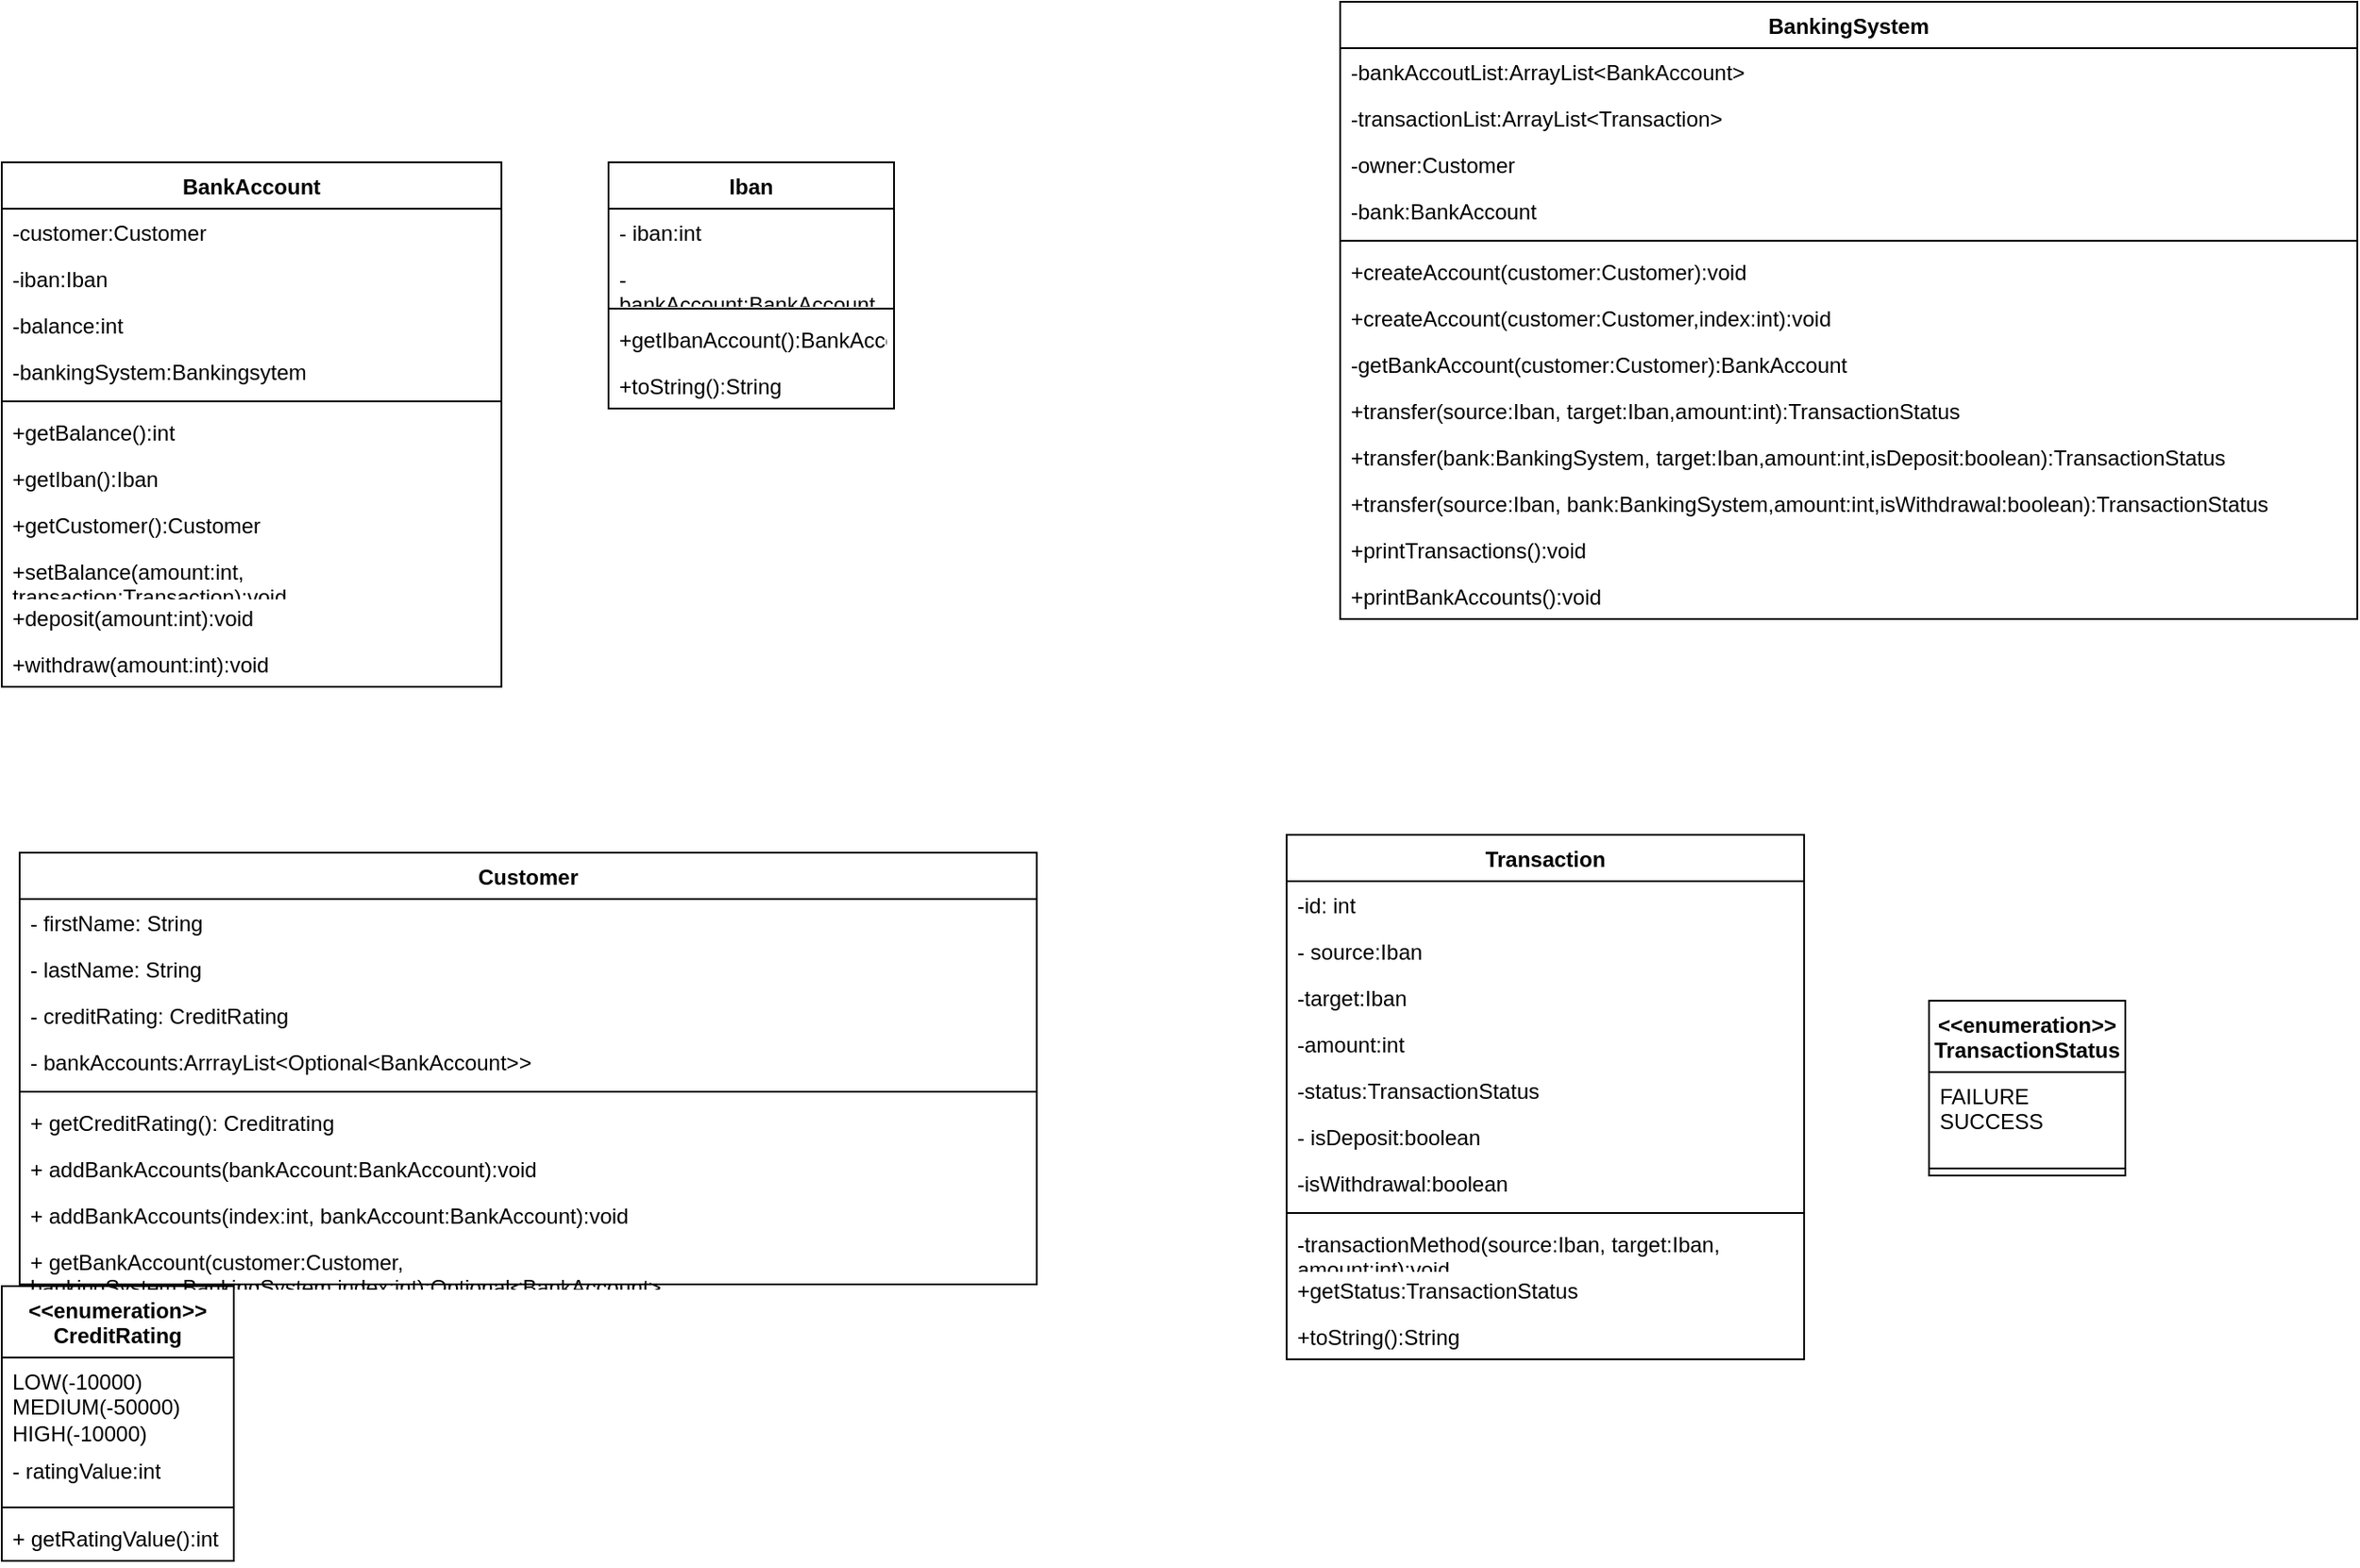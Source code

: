 <mxfile version="24.2.5" type="github">
  <diagram name="Page-1" id="c4acf3e9-155e-7222-9cf6-157b1a14988f">
    <mxGraphModel dx="1472" dy="710" grid="1" gridSize="10" guides="1" tooltips="1" connect="1" arrows="1" fold="1" page="1" pageScale="1" pageWidth="850" pageHeight="1100" background="none" math="0" shadow="0">
      <root>
        <mxCell id="0" />
        <mxCell id="1" parent="0" />
        <mxCell id="sZMMLWBmmRGJno0L5d0l-5" value="BankingSystem" style="swimlane;fontStyle=1;align=center;verticalAlign=top;childLayout=stackLayout;horizontal=1;startSize=26;horizontalStack=0;resizeParent=1;resizeParentMax=0;resizeLast=0;collapsible=1;marginBottom=0;whiteSpace=wrap;html=1;" parent="1" vertex="1">
          <mxGeometry x="800" y="40" width="570" height="346" as="geometry" />
        </mxCell>
        <mxCell id="sZMMLWBmmRGJno0L5d0l-6" value="-bankAccoutList:ArrayList&amp;lt;BankAccount&amp;gt;" style="text;strokeColor=none;fillColor=none;align=left;verticalAlign=top;spacingLeft=4;spacingRight=4;overflow=hidden;rotatable=0;points=[[0,0.5],[1,0.5]];portConstraint=eastwest;whiteSpace=wrap;html=1;" parent="sZMMLWBmmRGJno0L5d0l-5" vertex="1">
          <mxGeometry y="26" width="570" height="26" as="geometry" />
        </mxCell>
        <mxCell id="wk22fEHmPmrBNLuspNeW-15" value="-transactionList:ArrayList&amp;lt;Transaction&amp;gt;" style="text;strokeColor=none;fillColor=none;align=left;verticalAlign=top;spacingLeft=4;spacingRight=4;overflow=hidden;rotatable=0;points=[[0,0.5],[1,0.5]];portConstraint=eastwest;whiteSpace=wrap;html=1;" vertex="1" parent="sZMMLWBmmRGJno0L5d0l-5">
          <mxGeometry y="52" width="570" height="26" as="geometry" />
        </mxCell>
        <mxCell id="wk22fEHmPmrBNLuspNeW-14" value="-owner:Customer" style="text;strokeColor=none;fillColor=none;align=left;verticalAlign=top;spacingLeft=4;spacingRight=4;overflow=hidden;rotatable=0;points=[[0,0.5],[1,0.5]];portConstraint=eastwest;whiteSpace=wrap;html=1;" vertex="1" parent="sZMMLWBmmRGJno0L5d0l-5">
          <mxGeometry y="78" width="570" height="26" as="geometry" />
        </mxCell>
        <mxCell id="wk22fEHmPmrBNLuspNeW-16" value="-bank:BankAccount" style="text;strokeColor=none;fillColor=none;align=left;verticalAlign=top;spacingLeft=4;spacingRight=4;overflow=hidden;rotatable=0;points=[[0,0.5],[1,0.5]];portConstraint=eastwest;whiteSpace=wrap;html=1;" vertex="1" parent="sZMMLWBmmRGJno0L5d0l-5">
          <mxGeometry y="104" width="570" height="26" as="geometry" />
        </mxCell>
        <mxCell id="sZMMLWBmmRGJno0L5d0l-7" value="" style="line;strokeWidth=1;fillColor=none;align=left;verticalAlign=middle;spacingTop=-1;spacingLeft=3;spacingRight=3;rotatable=0;labelPosition=right;points=[];portConstraint=eastwest;strokeColor=inherit;" parent="sZMMLWBmmRGJno0L5d0l-5" vertex="1">
          <mxGeometry y="130" width="570" height="8" as="geometry" />
        </mxCell>
        <mxCell id="sZMMLWBmmRGJno0L5d0l-8" value="+createAccount(customer:Customer):void" style="text;strokeColor=none;fillColor=none;align=left;verticalAlign=top;spacingLeft=4;spacingRight=4;overflow=hidden;rotatable=0;points=[[0,0.5],[1,0.5]];portConstraint=eastwest;whiteSpace=wrap;html=1;" parent="sZMMLWBmmRGJno0L5d0l-5" vertex="1">
          <mxGeometry y="138" width="570" height="26" as="geometry" />
        </mxCell>
        <mxCell id="wk22fEHmPmrBNLuspNeW-73" value="+createAccount(customer:Customer,index:int):void" style="text;strokeColor=none;fillColor=none;align=left;verticalAlign=top;spacingLeft=4;spacingRight=4;overflow=hidden;rotatable=0;points=[[0,0.5],[1,0.5]];portConstraint=eastwest;whiteSpace=wrap;html=1;" vertex="1" parent="sZMMLWBmmRGJno0L5d0l-5">
          <mxGeometry y="164" width="570" height="26" as="geometry" />
        </mxCell>
        <mxCell id="wk22fEHmPmrBNLuspNeW-17" value="-getBankAccount(customer:Customer):BankAccount" style="text;strokeColor=none;fillColor=none;align=left;verticalAlign=top;spacingLeft=4;spacingRight=4;overflow=hidden;rotatable=0;points=[[0,0.5],[1,0.5]];portConstraint=eastwest;whiteSpace=wrap;html=1;" vertex="1" parent="sZMMLWBmmRGJno0L5d0l-5">
          <mxGeometry y="190" width="570" height="26" as="geometry" />
        </mxCell>
        <mxCell id="wk22fEHmPmrBNLuspNeW-18" value="+transfer(source:Iban, target:Iban,amount:int):TransactionStatus" style="text;strokeColor=none;fillColor=none;align=left;verticalAlign=top;spacingLeft=4;spacingRight=4;overflow=hidden;rotatable=0;points=[[0,0.5],[1,0.5]];portConstraint=eastwest;whiteSpace=wrap;html=1;" vertex="1" parent="sZMMLWBmmRGJno0L5d0l-5">
          <mxGeometry y="216" width="570" height="26" as="geometry" />
        </mxCell>
        <mxCell id="wk22fEHmPmrBNLuspNeW-74" value="+transfer(bank:BankingSystem, target:Iban,amount:int,isDeposit:boolean):TransactionStatus" style="text;strokeColor=none;fillColor=none;align=left;verticalAlign=top;spacingLeft=4;spacingRight=4;overflow=hidden;rotatable=0;points=[[0,0.5],[1,0.5]];portConstraint=eastwest;whiteSpace=wrap;html=1;" vertex="1" parent="sZMMLWBmmRGJno0L5d0l-5">
          <mxGeometry y="242" width="570" height="26" as="geometry" />
        </mxCell>
        <mxCell id="wk22fEHmPmrBNLuspNeW-75" value="+transfer(source:Iban, bank:BankingSystem,amount:int,isWithdrawal:boolean):TransactionStatus" style="text;strokeColor=none;fillColor=none;align=left;verticalAlign=top;spacingLeft=4;spacingRight=4;overflow=hidden;rotatable=0;points=[[0,0.5],[1,0.5]];portConstraint=eastwest;whiteSpace=wrap;html=1;" vertex="1" parent="sZMMLWBmmRGJno0L5d0l-5">
          <mxGeometry y="268" width="570" height="26" as="geometry" />
        </mxCell>
        <mxCell id="wk22fEHmPmrBNLuspNeW-19" value="+printTransactions():void" style="text;strokeColor=none;fillColor=none;align=left;verticalAlign=top;spacingLeft=4;spacingRight=4;overflow=hidden;rotatable=0;points=[[0,0.5],[1,0.5]];portConstraint=eastwest;whiteSpace=wrap;html=1;" vertex="1" parent="sZMMLWBmmRGJno0L5d0l-5">
          <mxGeometry y="294" width="570" height="26" as="geometry" />
        </mxCell>
        <mxCell id="wk22fEHmPmrBNLuspNeW-76" value="+printBankAccounts():void" style="text;strokeColor=none;fillColor=none;align=left;verticalAlign=top;spacingLeft=4;spacingRight=4;overflow=hidden;rotatable=0;points=[[0,0.5],[1,0.5]];portConstraint=eastwest;whiteSpace=wrap;html=1;" vertex="1" parent="sZMMLWBmmRGJno0L5d0l-5">
          <mxGeometry y="320" width="570" height="26" as="geometry" />
        </mxCell>
        <mxCell id="wk22fEHmPmrBNLuspNeW-20" value="&lt;div&gt;&amp;lt;&amp;lt;enumeration&amp;gt;&amp;gt;&lt;/div&gt;&lt;div&gt;CreditRating&lt;br&gt;&lt;/div&gt;" style="swimlane;fontStyle=1;align=center;verticalAlign=top;childLayout=stackLayout;horizontal=1;startSize=40;horizontalStack=0;resizeParent=1;resizeParentMax=0;resizeLast=0;collapsible=1;marginBottom=0;whiteSpace=wrap;html=1;" vertex="1" parent="1">
          <mxGeometry x="50" y="760" width="130" height="154" as="geometry" />
        </mxCell>
        <mxCell id="wk22fEHmPmrBNLuspNeW-21" value="&lt;div&gt;LOW(-10000)&lt;/div&gt;&lt;div&gt;MEDIUM(-50000)&lt;/div&gt;&lt;div&gt;HIGH(-10000)&lt;br&gt;&lt;/div&gt;" style="text;strokeColor=none;fillColor=none;align=left;verticalAlign=top;spacingLeft=4;spacingRight=4;overflow=hidden;rotatable=0;points=[[0,0.5],[1,0.5]];portConstraint=eastwest;whiteSpace=wrap;html=1;" vertex="1" parent="wk22fEHmPmrBNLuspNeW-20">
          <mxGeometry y="40" width="130" height="50" as="geometry" />
        </mxCell>
        <mxCell id="wk22fEHmPmrBNLuspNeW-24" value="- ratingValue:int" style="text;strokeColor=none;fillColor=none;align=left;verticalAlign=top;spacingLeft=4;spacingRight=4;overflow=hidden;rotatable=0;points=[[0,0.5],[1,0.5]];portConstraint=eastwest;whiteSpace=wrap;html=1;" vertex="1" parent="wk22fEHmPmrBNLuspNeW-20">
          <mxGeometry y="90" width="130" height="30" as="geometry" />
        </mxCell>
        <mxCell id="wk22fEHmPmrBNLuspNeW-22" value="" style="line;strokeWidth=1;fillColor=none;align=left;verticalAlign=middle;spacingTop=-1;spacingLeft=3;spacingRight=3;rotatable=0;labelPosition=right;points=[];portConstraint=eastwest;strokeColor=inherit;" vertex="1" parent="wk22fEHmPmrBNLuspNeW-20">
          <mxGeometry y="120" width="130" height="8" as="geometry" />
        </mxCell>
        <mxCell id="wk22fEHmPmrBNLuspNeW-23" value="+ getRatingValue():int" style="text;strokeColor=none;fillColor=none;align=left;verticalAlign=top;spacingLeft=4;spacingRight=4;overflow=hidden;rotatable=0;points=[[0,0.5],[1,0.5]];portConstraint=eastwest;whiteSpace=wrap;html=1;" vertex="1" parent="wk22fEHmPmrBNLuspNeW-20">
          <mxGeometry y="128" width="130" height="26" as="geometry" />
        </mxCell>
        <mxCell id="wk22fEHmPmrBNLuspNeW-62" style="edgeStyle=orthogonalEdgeStyle;rounded=0;orthogonalLoop=1;jettySize=auto;html=1;exitX=1;exitY=0.5;exitDx=0;exitDy=0;" edge="1" parent="wk22fEHmPmrBNLuspNeW-20" source="wk22fEHmPmrBNLuspNeW-21" target="wk22fEHmPmrBNLuspNeW-21">
          <mxGeometry relative="1" as="geometry" />
        </mxCell>
        <mxCell id="wk22fEHmPmrBNLuspNeW-25" value="BankAccount" style="swimlane;fontStyle=1;align=center;verticalAlign=top;childLayout=stackLayout;horizontal=1;startSize=26;horizontalStack=0;resizeParent=1;resizeParentMax=0;resizeLast=0;collapsible=1;marginBottom=0;whiteSpace=wrap;html=1;" vertex="1" parent="1">
          <mxGeometry x="50" y="130" width="280" height="294" as="geometry" />
        </mxCell>
        <mxCell id="wk22fEHmPmrBNLuspNeW-26" value="-customer:Customer&lt;span style=&quot;white-space: pre;&quot;&gt;&#x9;&lt;/span&gt;" style="text;strokeColor=none;fillColor=none;align=left;verticalAlign=top;spacingLeft=4;spacingRight=4;overflow=hidden;rotatable=0;points=[[0,0.5],[1,0.5]];portConstraint=eastwest;whiteSpace=wrap;html=1;" vertex="1" parent="wk22fEHmPmrBNLuspNeW-25">
          <mxGeometry y="26" width="280" height="26" as="geometry" />
        </mxCell>
        <mxCell id="wk22fEHmPmrBNLuspNeW-27" value="-iban:Iban" style="text;strokeColor=none;fillColor=none;align=left;verticalAlign=top;spacingLeft=4;spacingRight=4;overflow=hidden;rotatable=0;points=[[0,0.5],[1,0.5]];portConstraint=eastwest;whiteSpace=wrap;html=1;" vertex="1" parent="wk22fEHmPmrBNLuspNeW-25">
          <mxGeometry y="52" width="280" height="26" as="geometry" />
        </mxCell>
        <mxCell id="wk22fEHmPmrBNLuspNeW-28" value="-balance:int" style="text;strokeColor=none;fillColor=none;align=left;verticalAlign=top;spacingLeft=4;spacingRight=4;overflow=hidden;rotatable=0;points=[[0,0.5],[1,0.5]];portConstraint=eastwest;whiteSpace=wrap;html=1;" vertex="1" parent="wk22fEHmPmrBNLuspNeW-25">
          <mxGeometry y="78" width="280" height="26" as="geometry" />
        </mxCell>
        <mxCell id="wk22fEHmPmrBNLuspNeW-29" value="-bankingSystem:Bankingsytem" style="text;strokeColor=none;fillColor=none;align=left;verticalAlign=top;spacingLeft=4;spacingRight=4;overflow=hidden;rotatable=0;points=[[0,0.5],[1,0.5]];portConstraint=eastwest;whiteSpace=wrap;html=1;" vertex="1" parent="wk22fEHmPmrBNLuspNeW-25">
          <mxGeometry y="104" width="280" height="26" as="geometry" />
        </mxCell>
        <mxCell id="wk22fEHmPmrBNLuspNeW-30" value="" style="line;strokeWidth=1;fillColor=none;align=left;verticalAlign=middle;spacingTop=-1;spacingLeft=3;spacingRight=3;rotatable=0;labelPosition=right;points=[];portConstraint=eastwest;strokeColor=inherit;" vertex="1" parent="wk22fEHmPmrBNLuspNeW-25">
          <mxGeometry y="130" width="280" height="8" as="geometry" />
        </mxCell>
        <mxCell id="wk22fEHmPmrBNLuspNeW-31" value="+getBalance():int" style="text;strokeColor=none;fillColor=none;align=left;verticalAlign=top;spacingLeft=4;spacingRight=4;overflow=hidden;rotatable=0;points=[[0,0.5],[1,0.5]];portConstraint=eastwest;whiteSpace=wrap;html=1;" vertex="1" parent="wk22fEHmPmrBNLuspNeW-25">
          <mxGeometry y="138" width="280" height="26" as="geometry" />
        </mxCell>
        <mxCell id="wk22fEHmPmrBNLuspNeW-32" value="+getIban():Iban" style="text;strokeColor=none;fillColor=none;align=left;verticalAlign=top;spacingLeft=4;spacingRight=4;overflow=hidden;rotatable=0;points=[[0,0.5],[1,0.5]];portConstraint=eastwest;whiteSpace=wrap;html=1;" vertex="1" parent="wk22fEHmPmrBNLuspNeW-25">
          <mxGeometry y="164" width="280" height="26" as="geometry" />
        </mxCell>
        <mxCell id="wk22fEHmPmrBNLuspNeW-33" value="+getCustomer():Customer" style="text;strokeColor=none;fillColor=none;align=left;verticalAlign=top;spacingLeft=4;spacingRight=4;overflow=hidden;rotatable=0;points=[[0,0.5],[1,0.5]];portConstraint=eastwest;whiteSpace=wrap;html=1;" vertex="1" parent="wk22fEHmPmrBNLuspNeW-25">
          <mxGeometry y="190" width="280" height="26" as="geometry" />
        </mxCell>
        <mxCell id="wk22fEHmPmrBNLuspNeW-34" value="+setBalance(amount:int, transaction:Transaction):void" style="text;strokeColor=none;fillColor=none;align=left;verticalAlign=top;spacingLeft=4;spacingRight=4;overflow=hidden;rotatable=0;points=[[0,0.5],[1,0.5]];portConstraint=eastwest;whiteSpace=wrap;html=1;" vertex="1" parent="wk22fEHmPmrBNLuspNeW-25">
          <mxGeometry y="216" width="280" height="26" as="geometry" />
        </mxCell>
        <mxCell id="wk22fEHmPmrBNLuspNeW-35" value="+deposit(amount:int):void" style="text;strokeColor=none;fillColor=none;align=left;verticalAlign=top;spacingLeft=4;spacingRight=4;overflow=hidden;rotatable=0;points=[[0,0.5],[1,0.5]];portConstraint=eastwest;whiteSpace=wrap;html=1;" vertex="1" parent="wk22fEHmPmrBNLuspNeW-25">
          <mxGeometry y="242" width="280" height="26" as="geometry" />
        </mxCell>
        <mxCell id="wk22fEHmPmrBNLuspNeW-37" value="+withdraw(amount:int):void" style="text;strokeColor=none;fillColor=none;align=left;verticalAlign=top;spacingLeft=4;spacingRight=4;overflow=hidden;rotatable=0;points=[[0,0.5],[1,0.5]];portConstraint=eastwest;whiteSpace=wrap;html=1;" vertex="1" parent="wk22fEHmPmrBNLuspNeW-25">
          <mxGeometry y="268" width="280" height="26" as="geometry" />
        </mxCell>
        <mxCell id="wk22fEHmPmrBNLuspNeW-38" value="Iban" style="swimlane;fontStyle=1;align=center;verticalAlign=top;childLayout=stackLayout;horizontal=1;startSize=26;horizontalStack=0;resizeParent=1;resizeParentMax=0;resizeLast=0;collapsible=1;marginBottom=0;whiteSpace=wrap;html=1;" vertex="1" parent="1">
          <mxGeometry x="390" y="130" width="160" height="138" as="geometry" />
        </mxCell>
        <mxCell id="wk22fEHmPmrBNLuspNeW-39" value="- iban:int" style="text;strokeColor=none;fillColor=none;align=left;verticalAlign=top;spacingLeft=4;spacingRight=4;overflow=hidden;rotatable=0;points=[[0,0.5],[1,0.5]];portConstraint=eastwest;whiteSpace=wrap;html=1;" vertex="1" parent="wk22fEHmPmrBNLuspNeW-38">
          <mxGeometry y="26" width="160" height="26" as="geometry" />
        </mxCell>
        <mxCell id="wk22fEHmPmrBNLuspNeW-42" value="- bankAccount:BankAccount" style="text;strokeColor=none;fillColor=none;align=left;verticalAlign=top;spacingLeft=4;spacingRight=4;overflow=hidden;rotatable=0;points=[[0,0.5],[1,0.5]];portConstraint=eastwest;whiteSpace=wrap;html=1;" vertex="1" parent="wk22fEHmPmrBNLuspNeW-38">
          <mxGeometry y="52" width="160" height="26" as="geometry" />
        </mxCell>
        <mxCell id="wk22fEHmPmrBNLuspNeW-40" value="" style="line;strokeWidth=1;fillColor=none;align=left;verticalAlign=middle;spacingTop=-1;spacingLeft=3;spacingRight=3;rotatable=0;labelPosition=right;points=[];portConstraint=eastwest;strokeColor=inherit;" vertex="1" parent="wk22fEHmPmrBNLuspNeW-38">
          <mxGeometry y="78" width="160" height="8" as="geometry" />
        </mxCell>
        <mxCell id="wk22fEHmPmrBNLuspNeW-41" value="+getIbanAccount():BankAccount" style="text;strokeColor=none;fillColor=none;align=left;verticalAlign=top;spacingLeft=4;spacingRight=4;overflow=hidden;rotatable=0;points=[[0,0.5],[1,0.5]];portConstraint=eastwest;whiteSpace=wrap;html=1;" vertex="1" parent="wk22fEHmPmrBNLuspNeW-38">
          <mxGeometry y="86" width="160" height="26" as="geometry" />
        </mxCell>
        <mxCell id="wk22fEHmPmrBNLuspNeW-43" value="+toString():String" style="text;strokeColor=none;fillColor=none;align=left;verticalAlign=top;spacingLeft=4;spacingRight=4;overflow=hidden;rotatable=0;points=[[0,0.5],[1,0.5]];portConstraint=eastwest;whiteSpace=wrap;html=1;" vertex="1" parent="wk22fEHmPmrBNLuspNeW-38">
          <mxGeometry y="112" width="160" height="26" as="geometry" />
        </mxCell>
        <mxCell id="wk22fEHmPmrBNLuspNeW-44" value="Transaction" style="swimlane;fontStyle=1;align=center;verticalAlign=top;childLayout=stackLayout;horizontal=1;startSize=26;horizontalStack=0;resizeParent=1;resizeParentMax=0;resizeLast=0;collapsible=1;marginBottom=0;whiteSpace=wrap;html=1;" vertex="1" parent="1">
          <mxGeometry x="770" y="507" width="290" height="294" as="geometry" />
        </mxCell>
        <mxCell id="wk22fEHmPmrBNLuspNeW-45" value="-id: int" style="text;strokeColor=none;fillColor=none;align=left;verticalAlign=top;spacingLeft=4;spacingRight=4;overflow=hidden;rotatable=0;points=[[0,0.5],[1,0.5]];portConstraint=eastwest;whiteSpace=wrap;html=1;" vertex="1" parent="wk22fEHmPmrBNLuspNeW-44">
          <mxGeometry y="26" width="290" height="26" as="geometry" />
        </mxCell>
        <mxCell id="wk22fEHmPmrBNLuspNeW-46" value="- source:Iban" style="text;strokeColor=none;fillColor=none;align=left;verticalAlign=top;spacingLeft=4;spacingRight=4;overflow=hidden;rotatable=0;points=[[0,0.5],[1,0.5]];portConstraint=eastwest;whiteSpace=wrap;html=1;" vertex="1" parent="wk22fEHmPmrBNLuspNeW-44">
          <mxGeometry y="52" width="290" height="26" as="geometry" />
        </mxCell>
        <mxCell id="wk22fEHmPmrBNLuspNeW-47" value="-target:Iban" style="text;strokeColor=none;fillColor=none;align=left;verticalAlign=top;spacingLeft=4;spacingRight=4;overflow=hidden;rotatable=0;points=[[0,0.5],[1,0.5]];portConstraint=eastwest;whiteSpace=wrap;html=1;" vertex="1" parent="wk22fEHmPmrBNLuspNeW-44">
          <mxGeometry y="78" width="290" height="26" as="geometry" />
        </mxCell>
        <mxCell id="wk22fEHmPmrBNLuspNeW-54" value="-amount:int" style="text;strokeColor=none;fillColor=none;align=left;verticalAlign=top;spacingLeft=4;spacingRight=4;overflow=hidden;rotatable=0;points=[[0,0.5],[1,0.5]];portConstraint=eastwest;whiteSpace=wrap;html=1;" vertex="1" parent="wk22fEHmPmrBNLuspNeW-44">
          <mxGeometry y="104" width="290" height="26" as="geometry" />
        </mxCell>
        <mxCell id="wk22fEHmPmrBNLuspNeW-55" value="-status:TransactionStatus" style="text;strokeColor=none;fillColor=none;align=left;verticalAlign=top;spacingLeft=4;spacingRight=4;overflow=hidden;rotatable=0;points=[[0,0.5],[1,0.5]];portConstraint=eastwest;whiteSpace=wrap;html=1;" vertex="1" parent="wk22fEHmPmrBNLuspNeW-44">
          <mxGeometry y="130" width="290" height="26" as="geometry" />
        </mxCell>
        <mxCell id="wk22fEHmPmrBNLuspNeW-56" value="- isDeposit:boolean" style="text;strokeColor=none;fillColor=none;align=left;verticalAlign=top;spacingLeft=4;spacingRight=4;overflow=hidden;rotatable=0;points=[[0,0.5],[1,0.5]];portConstraint=eastwest;whiteSpace=wrap;html=1;" vertex="1" parent="wk22fEHmPmrBNLuspNeW-44">
          <mxGeometry y="156" width="290" height="26" as="geometry" />
        </mxCell>
        <mxCell id="wk22fEHmPmrBNLuspNeW-48" value="-isWithdrawal:boolean" style="text;strokeColor=none;fillColor=none;align=left;verticalAlign=top;spacingLeft=4;spacingRight=4;overflow=hidden;rotatable=0;points=[[0,0.5],[1,0.5]];portConstraint=eastwest;whiteSpace=wrap;html=1;" vertex="1" parent="wk22fEHmPmrBNLuspNeW-44">
          <mxGeometry y="182" width="290" height="26" as="geometry" />
        </mxCell>
        <mxCell id="wk22fEHmPmrBNLuspNeW-49" value="" style="line;strokeWidth=1;fillColor=none;align=left;verticalAlign=middle;spacingTop=-1;spacingLeft=3;spacingRight=3;rotatable=0;labelPosition=right;points=[];portConstraint=eastwest;strokeColor=inherit;" vertex="1" parent="wk22fEHmPmrBNLuspNeW-44">
          <mxGeometry y="208" width="290" height="8" as="geometry" />
        </mxCell>
        <mxCell id="wk22fEHmPmrBNLuspNeW-50" value="-transactionMethod(source:Iban, target:Iban, amount:int):void" style="text;strokeColor=none;fillColor=none;align=left;verticalAlign=top;spacingLeft=4;spacingRight=4;overflow=hidden;rotatable=0;points=[[0,0.5],[1,0.5]];portConstraint=eastwest;whiteSpace=wrap;html=1;" vertex="1" parent="wk22fEHmPmrBNLuspNeW-44">
          <mxGeometry y="216" width="290" height="26" as="geometry" />
        </mxCell>
        <mxCell id="wk22fEHmPmrBNLuspNeW-51" value="+getStatus:TransactionStatus" style="text;strokeColor=none;fillColor=none;align=left;verticalAlign=top;spacingLeft=4;spacingRight=4;overflow=hidden;rotatable=0;points=[[0,0.5],[1,0.5]];portConstraint=eastwest;whiteSpace=wrap;html=1;" vertex="1" parent="wk22fEHmPmrBNLuspNeW-44">
          <mxGeometry y="242" width="290" height="26" as="geometry" />
        </mxCell>
        <mxCell id="wk22fEHmPmrBNLuspNeW-52" value="+toString():String" style="text;strokeColor=none;fillColor=none;align=left;verticalAlign=top;spacingLeft=4;spacingRight=4;overflow=hidden;rotatable=0;points=[[0,0.5],[1,0.5]];portConstraint=eastwest;whiteSpace=wrap;html=1;" vertex="1" parent="wk22fEHmPmrBNLuspNeW-44">
          <mxGeometry y="268" width="290" height="26" as="geometry" />
        </mxCell>
        <mxCell id="wk22fEHmPmrBNLuspNeW-57" value="&lt;div&gt;&amp;lt;&amp;lt;enumeration&amp;gt;&amp;gt;&lt;/div&gt;&lt;div&gt;TransactionStatus&lt;br&gt;&lt;/div&gt;" style="swimlane;fontStyle=1;align=center;verticalAlign=top;childLayout=stackLayout;horizontal=1;startSize=40;horizontalStack=0;resizeParent=1;resizeParentMax=0;resizeLast=0;collapsible=1;marginBottom=0;whiteSpace=wrap;html=1;" vertex="1" parent="1">
          <mxGeometry x="1130" y="600" width="110" height="98" as="geometry" />
        </mxCell>
        <mxCell id="wk22fEHmPmrBNLuspNeW-58" value="&lt;div&gt;FAILURE&lt;/div&gt;&lt;div&gt;SUCCESS&lt;br&gt;&lt;/div&gt;" style="text;strokeColor=none;fillColor=none;align=left;verticalAlign=top;spacingLeft=4;spacingRight=4;overflow=hidden;rotatable=0;points=[[0,0.5],[1,0.5]];portConstraint=eastwest;whiteSpace=wrap;html=1;" vertex="1" parent="wk22fEHmPmrBNLuspNeW-57">
          <mxGeometry y="40" width="110" height="50" as="geometry" />
        </mxCell>
        <mxCell id="wk22fEHmPmrBNLuspNeW-60" value="" style="line;strokeWidth=1;fillColor=none;align=left;verticalAlign=middle;spacingTop=-1;spacingLeft=3;spacingRight=3;rotatable=0;labelPosition=right;points=[];portConstraint=eastwest;strokeColor=inherit;" vertex="1" parent="wk22fEHmPmrBNLuspNeW-57">
          <mxGeometry y="90" width="110" height="8" as="geometry" />
        </mxCell>
        <mxCell id="wk22fEHmPmrBNLuspNeW-63" value="Customer" style="swimlane;fontStyle=1;align=center;verticalAlign=top;childLayout=stackLayout;horizontal=1;startSize=26;horizontalStack=0;resizeParent=1;resizeParentMax=0;resizeLast=0;collapsible=1;marginBottom=0;whiteSpace=wrap;html=1;" vertex="1" parent="1">
          <mxGeometry x="60" y="517" width="570" height="242" as="geometry" />
        </mxCell>
        <mxCell id="wk22fEHmPmrBNLuspNeW-64" value="- firstName: String" style="text;strokeColor=none;fillColor=none;align=left;verticalAlign=top;spacingLeft=4;spacingRight=4;overflow=hidden;rotatable=0;points=[[0,0.5],[1,0.5]];portConstraint=eastwest;whiteSpace=wrap;html=1;" vertex="1" parent="wk22fEHmPmrBNLuspNeW-63">
          <mxGeometry y="26" width="570" height="26" as="geometry" />
        </mxCell>
        <mxCell id="wk22fEHmPmrBNLuspNeW-65" value="- lastName: String" style="text;strokeColor=none;fillColor=none;align=left;verticalAlign=top;spacingLeft=4;spacingRight=4;overflow=hidden;rotatable=0;points=[[0,0.5],[1,0.5]];portConstraint=eastwest;whiteSpace=wrap;html=1;" vertex="1" parent="wk22fEHmPmrBNLuspNeW-63">
          <mxGeometry y="52" width="570" height="26" as="geometry" />
        </mxCell>
        <mxCell id="wk22fEHmPmrBNLuspNeW-66" value="- creditRating: CreditRating" style="text;strokeColor=none;fillColor=none;align=left;verticalAlign=top;spacingLeft=4;spacingRight=4;overflow=hidden;rotatable=0;points=[[0,0.5],[1,0.5]];portConstraint=eastwest;whiteSpace=wrap;html=1;" vertex="1" parent="wk22fEHmPmrBNLuspNeW-63">
          <mxGeometry y="78" width="570" height="26" as="geometry" />
        </mxCell>
        <mxCell id="wk22fEHmPmrBNLuspNeW-67" value="- bankAccounts:ArrrayList&amp;lt;Optional&amp;lt;BankAccount&amp;gt;&amp;gt; " style="text;strokeColor=none;fillColor=none;align=left;verticalAlign=top;spacingLeft=4;spacingRight=4;overflow=hidden;rotatable=0;points=[[0,0.5],[1,0.5]];portConstraint=eastwest;whiteSpace=wrap;html=1;" vertex="1" parent="wk22fEHmPmrBNLuspNeW-63">
          <mxGeometry y="104" width="570" height="26" as="geometry" />
        </mxCell>
        <mxCell id="wk22fEHmPmrBNLuspNeW-68" value="" style="line;strokeWidth=1;fillColor=none;align=left;verticalAlign=middle;spacingTop=-1;spacingLeft=3;spacingRight=3;rotatable=0;labelPosition=right;points=[];portConstraint=eastwest;strokeColor=inherit;" vertex="1" parent="wk22fEHmPmrBNLuspNeW-63">
          <mxGeometry y="130" width="570" height="8" as="geometry" />
        </mxCell>
        <mxCell id="wk22fEHmPmrBNLuspNeW-69" value="+ getCreditRating(): Creditrating" style="text;strokeColor=none;fillColor=none;align=left;verticalAlign=top;spacingLeft=4;spacingRight=4;overflow=hidden;rotatable=0;points=[[0,0.5],[1,0.5]];portConstraint=eastwest;whiteSpace=wrap;html=1;" vertex="1" parent="wk22fEHmPmrBNLuspNeW-63">
          <mxGeometry y="138" width="570" height="26" as="geometry" />
        </mxCell>
        <mxCell id="wk22fEHmPmrBNLuspNeW-70" value="+ addBankAccounts(bankAccount:BankAccount):void" style="text;strokeColor=none;fillColor=none;align=left;verticalAlign=top;spacingLeft=4;spacingRight=4;overflow=hidden;rotatable=0;points=[[0,0.5],[1,0.5]];portConstraint=eastwest;whiteSpace=wrap;html=1;" vertex="1" parent="wk22fEHmPmrBNLuspNeW-63">
          <mxGeometry y="164" width="570" height="26" as="geometry" />
        </mxCell>
        <mxCell id="wk22fEHmPmrBNLuspNeW-71" value="+ addBankAccounts(index:int, bankAccount:BankAccount):void" style="text;strokeColor=none;fillColor=none;align=left;verticalAlign=top;spacingLeft=4;spacingRight=4;overflow=hidden;rotatable=0;points=[[0,0.5],[1,0.5]];portConstraint=eastwest;whiteSpace=wrap;html=1;" vertex="1" parent="wk22fEHmPmrBNLuspNeW-63">
          <mxGeometry y="190" width="570" height="26" as="geometry" />
        </mxCell>
        <mxCell id="wk22fEHmPmrBNLuspNeW-72" value="+ getBankAccount(customer:Customer, bankingSystem:BankingSystem,index:int):Optional&amp;lt;BankAccount&amp;gt;" style="text;strokeColor=none;fillColor=none;align=left;verticalAlign=top;spacingLeft=4;spacingRight=4;overflow=hidden;rotatable=0;points=[[0,0.5],[1,0.5]];portConstraint=eastwest;whiteSpace=wrap;html=1;" vertex="1" parent="wk22fEHmPmrBNLuspNeW-63">
          <mxGeometry y="216" width="570" height="26" as="geometry" />
        </mxCell>
      </root>
    </mxGraphModel>
  </diagram>
</mxfile>
